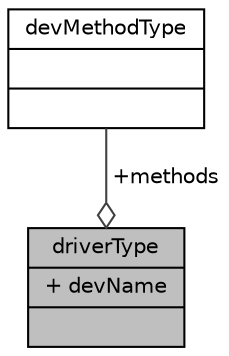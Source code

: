 digraph "driverType"
{
 // LATEX_PDF_SIZE
  edge [fontname="Helvetica",fontsize="10",labelfontname="Helvetica",labelfontsize="10"];
  node [fontname="Helvetica",fontsize="10",shape=record];
  Node1 [label="{driverType\n|+ devName\l|}",height=0.2,width=0.4,color="black", fillcolor="grey75", style="filled", fontcolor="black",tooltip=" "];
  Node2 -> Node1 [color="grey25",fontsize="10",style="solid",label=" +methods" ,arrowhead="odiamond",fontname="Helvetica"];
  Node2 [label="{devMethodType\n||}",height=0.2,width=0.4,color="black", fillcolor="white", style="filled",URL="$structdevMethodType.html",tooltip=" "];
}
